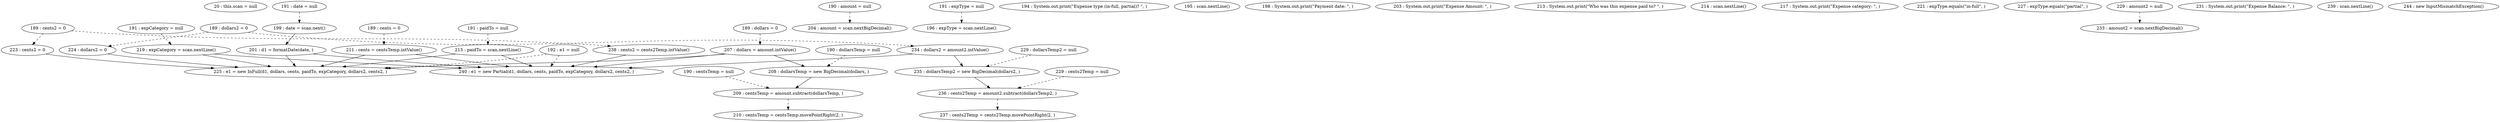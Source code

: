 digraph G {
"20 : this.scan = null"
"189 : cents = 0"
"189 : cents = 0" -> "211 : cents = centsTemp.intValue()" [style=dashed]
"189 : dollars2 = 0"
"189 : dollars2 = 0" -> "234 : dollars2 = amount2.intValue()" [style=dashed]
"189 : dollars2 = 0" -> "224 : dollars2 = 0" [style=dashed]
"189 : cents2 = 0"
"189 : cents2 = 0" -> "238 : cents2 = cents2Temp.intValue()" [style=dashed]
"189 : cents2 = 0" -> "223 : cents2 = 0" [style=dashed]
"189 : dollars = 0"
"189 : dollars = 0" -> "207 : dollars = amount.intValue()" [style=dashed]
"190 : dollarsTemp = null"
"190 : dollarsTemp = null" -> "208 : dollarsTemp = new BigDecimal(dollars, )" [style=dashed]
"190 : amount = null"
"190 : amount = null" -> "204 : amount = scan.nextBigDecimal()" [style=dashed]
"190 : centsTemp = null"
"190 : centsTemp = null" -> "209 : centsTemp = amount.subtract(dollarsTemp, )" [style=dashed]
"191 : paidTo = null"
"191 : paidTo = null" -> "215 : paidTo = scan.nextLine()" [style=dashed]
"191 : expCategory = null"
"191 : expCategory = null" -> "219 : expCategory = scan.nextLine()" [style=dashed]
"191 : expType = null"
"191 : expType = null" -> "196 : expType = scan.nextLine()" [style=dashed]
"191 : date = null"
"191 : date = null" -> "199 : date = scan.next()" [style=dashed]
"192 : e1 = null"
"192 : e1 = null" -> "225 : e1 = new InFull(d1, dollars, cents, paidTo, expCategory, dollars2, cents2, )" [style=dashed]
"192 : e1 = null" -> "240 : e1 = new Partial(d1, dollars, cents, paidTo, expCategory, dollars2, cents2, )" [style=dashed]
"194 : System.out.print(\"Expense type (in-full, partial)? \", )"
"195 : scan.nextLine()"
"196 : expType = scan.nextLine()"
"198 : System.out.print(\"Payment date: \", )"
"199 : date = scan.next()"
"199 : date = scan.next()" -> "201 : d1 = formatDate(date, )"
"201 : d1 = formatDate(date, )"
"201 : d1 = formatDate(date, )" -> "225 : e1 = new InFull(d1, dollars, cents, paidTo, expCategory, dollars2, cents2, )"
"201 : d1 = formatDate(date, )" -> "240 : e1 = new Partial(d1, dollars, cents, paidTo, expCategory, dollars2, cents2, )"
"203 : System.out.print(\"Expense Amount: \", )"
"204 : amount = scan.nextBigDecimal()"
"207 : dollars = amount.intValue()"
"207 : dollars = amount.intValue()" -> "225 : e1 = new InFull(d1, dollars, cents, paidTo, expCategory, dollars2, cents2, )"
"207 : dollars = amount.intValue()" -> "240 : e1 = new Partial(d1, dollars, cents, paidTo, expCategory, dollars2, cents2, )"
"207 : dollars = amount.intValue()" -> "208 : dollarsTemp = new BigDecimal(dollars, )"
"208 : dollarsTemp = new BigDecimal(dollars, )"
"208 : dollarsTemp = new BigDecimal(dollars, )" -> "209 : centsTemp = amount.subtract(dollarsTemp, )"
"209 : centsTemp = amount.subtract(dollarsTemp, )"
"209 : centsTemp = amount.subtract(dollarsTemp, )" -> "210 : centsTemp = centsTemp.movePointRight(2, )" [style=dashed]
"210 : centsTemp = centsTemp.movePointRight(2, )"
"211 : cents = centsTemp.intValue()"
"211 : cents = centsTemp.intValue()" -> "225 : e1 = new InFull(d1, dollars, cents, paidTo, expCategory, dollars2, cents2, )"
"211 : cents = centsTemp.intValue()" -> "240 : e1 = new Partial(d1, dollars, cents, paidTo, expCategory, dollars2, cents2, )"
"213 : System.out.print(\"Who was this expense paid to? \", )"
"214 : scan.nextLine()"
"215 : paidTo = scan.nextLine()"
"215 : paidTo = scan.nextLine()" -> "225 : e1 = new InFull(d1, dollars, cents, paidTo, expCategory, dollars2, cents2, )"
"215 : paidTo = scan.nextLine()" -> "240 : e1 = new Partial(d1, dollars, cents, paidTo, expCategory, dollars2, cents2, )"
"217 : System.out.print(\"Expense category: \", )"
"219 : expCategory = scan.nextLine()"
"219 : expCategory = scan.nextLine()" -> "225 : e1 = new InFull(d1, dollars, cents, paidTo, expCategory, dollars2, cents2, )"
"219 : expCategory = scan.nextLine()" -> "240 : e1 = new Partial(d1, dollars, cents, paidTo, expCategory, dollars2, cents2, )"
"221 : expType.equals(\"in-full\", )"
"223 : cents2 = 0"
"223 : cents2 = 0" -> "225 : e1 = new InFull(d1, dollars, cents, paidTo, expCategory, dollars2, cents2, )"
"224 : dollars2 = 0"
"224 : dollars2 = 0" -> "225 : e1 = new InFull(d1, dollars, cents, paidTo, expCategory, dollars2, cents2, )"
"225 : e1 = new InFull(d1, dollars, cents, paidTo, expCategory, dollars2, cents2, )"
"227 : expType.equals(\"partial\", )"
"229 : amount2 = null"
"229 : amount2 = null" -> "233 : amount2 = scan.nextBigDecimal()" [style=dashed]
"229 : dollarsTemp2 = null"
"229 : dollarsTemp2 = null" -> "235 : dollarsTemp2 = new BigDecimal(dollars2, )" [style=dashed]
"229 : cents2Temp = null"
"229 : cents2Temp = null" -> "236 : cents2Temp = amount2.subtract(dollarsTemp2, )" [style=dashed]
"231 : System.out.print(\"Expense Balance: \", )"
"233 : amount2 = scan.nextBigDecimal()"
"234 : dollars2 = amount2.intValue()"
"234 : dollars2 = amount2.intValue()" -> "240 : e1 = new Partial(d1, dollars, cents, paidTo, expCategory, dollars2, cents2, )"
"234 : dollars2 = amount2.intValue()" -> "235 : dollarsTemp2 = new BigDecimal(dollars2, )"
"235 : dollarsTemp2 = new BigDecimal(dollars2, )"
"235 : dollarsTemp2 = new BigDecimal(dollars2, )" -> "236 : cents2Temp = amount2.subtract(dollarsTemp2, )"
"236 : cents2Temp = amount2.subtract(dollarsTemp2, )"
"236 : cents2Temp = amount2.subtract(dollarsTemp2, )" -> "237 : cents2Temp = cents2Temp.movePointRight(2, )" [style=dashed]
"237 : cents2Temp = cents2Temp.movePointRight(2, )"
"238 : cents2 = cents2Temp.intValue()"
"238 : cents2 = cents2Temp.intValue()" -> "240 : e1 = new Partial(d1, dollars, cents, paidTo, expCategory, dollars2, cents2, )"
"239 : scan.nextLine()"
"240 : e1 = new Partial(d1, dollars, cents, paidTo, expCategory, dollars2, cents2, )"
"244 : new InputMismatchException()"
}